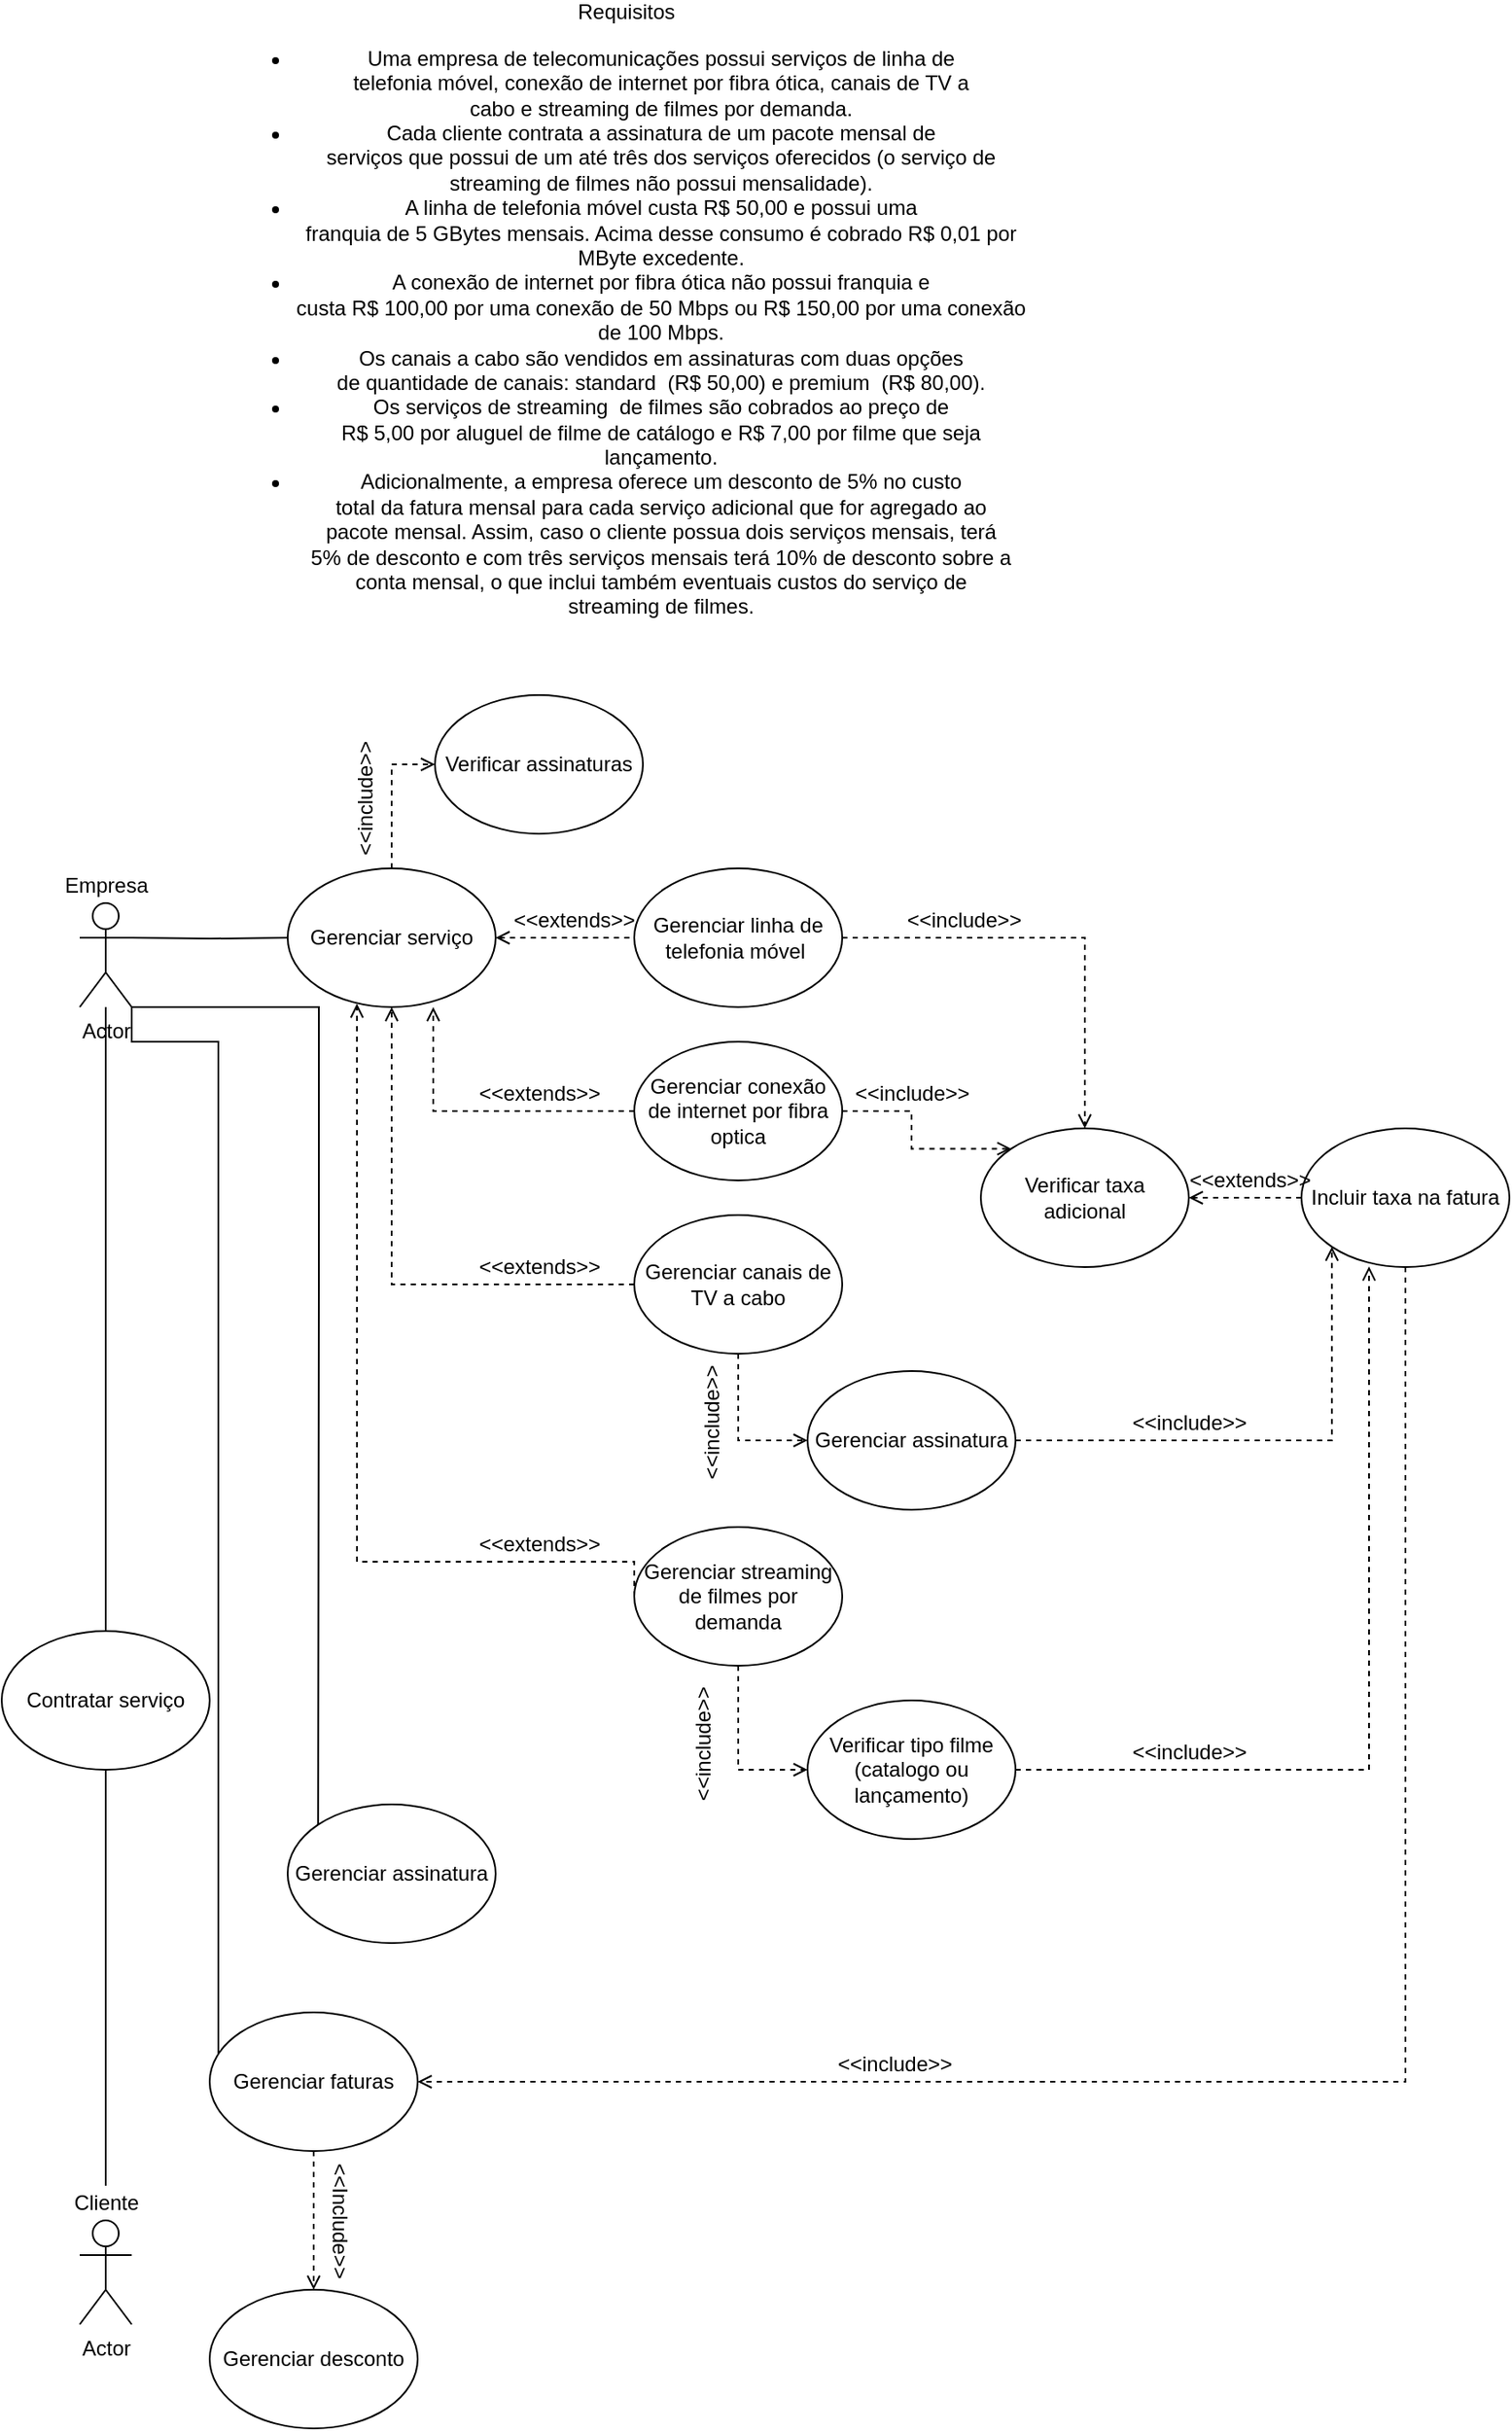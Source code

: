 <mxfile version="19.0.0" type="device"><diagram id="icGPAKix7Rzrt3g0C9Uv" name="Page-1"><mxGraphModel dx="1778" dy="2162" grid="1" gridSize="10" guides="1" tooltips="1" connect="1" arrows="1" fold="1" page="1" pageScale="1" pageWidth="827" pageHeight="1169" math="0" shadow="0"><root><mxCell id="0"/><mxCell id="1" parent="0"/><mxCell id="XDAt7N4t-QjAZPmONp5C-1" value="Requisitos&lt;br&gt;&lt;ul&gt;&lt;li&gt;&lt;span&gt;Uma empresa de telecomunicações possui serviços de linha de &lt;br&gt;telefonia móvel, conexão de internet por fibra ótica, canais de TV a &lt;br&gt;cabo e streaming&amp;nbsp;de filmes por demanda.&lt;/span&gt;&lt;/li&gt;&lt;li&gt;&lt;span&gt;Cada cliente contrata a assinatura de um pacote mensal de &lt;br&gt;serviços que possui de um até três dos serviços oferecidos (o serviço de&lt;br&gt; streaming de filmes não possui mensalidade).&lt;/span&gt;&lt;/li&gt;&lt;li&gt;&lt;span&gt;A linha de telefonia móvel custa R$ 50,00 e possui uma &lt;br&gt;franquia de 5 GBytes mensais. Acima desse consumo é cobrado R$ 0,01 por &lt;br&gt;MByte excedente.&lt;/span&gt;&lt;/li&gt;&lt;li&gt;&lt;span&gt;A conexão de internet por fibra ótica não possui franquia e &lt;br&gt;custa R$ 100,00 por uma conexão de 50 Mbps ou R$ 150,00 por uma conexão &lt;br&gt;de 100 Mbps.&lt;/span&gt;&lt;/li&gt;&lt;li&gt;&lt;span&gt;Os canais a cabo são vendidos em assinaturas com duas opções &lt;br&gt;de quantidade de canais: standard&amp;nbsp; (R$ 50,00) e premium&amp;nbsp; (R$ 80,00).&lt;/span&gt;&lt;/li&gt;&lt;li&gt;&lt;span&gt;Os serviços de streaming&amp;nbsp; de filmes são cobrados ao preço de &lt;br&gt;R$ 5,00 por aluguel de filme de catálogo e R$ 7,00 por filme que seja &lt;br&gt;lançamento.&lt;/span&gt;&lt;/li&gt;&lt;li&gt;&lt;span&gt;Adicionalmente, a empresa oferece um desconto de 5% no custo &lt;br&gt;total da fatura mensal para cada serviço adicional que for agregado ao &lt;br&gt;pacote mensal. Assim, caso o cliente possua dois serviços mensais, terá &lt;br&gt;5% de desconto e com três serviços mensais terá 10% de desconto sobre a &lt;br&gt;conta mensal, o que inclui também eventuais custos do serviço de &lt;br&gt;streaming de filmes.&lt;/span&gt;&lt;/li&gt;&lt;/ul&gt;&lt;br&gt;&lt;p&gt;&amp;nbsp;&lt;/p&gt;" style="text;html=1;align=center;verticalAlign=middle;resizable=0;points=[];autosize=1;strokeColor=none;fillColor=none;" parent="1" vertex="1"><mxGeometry x="190" y="-420" width="490" height="420" as="geometry"/></mxCell><mxCell id="AtStCYZ_CtUDlhGltczI-23" style="edgeStyle=orthogonalEdgeStyle;rounded=0;orthogonalLoop=1;jettySize=auto;html=1;endArrow=none;endFill=0;" edge="1" parent="1" target="AtStCYZ_CtUDlhGltczI-22"><mxGeometry relative="1" as="geometry"><mxPoint x="150" y="120" as="sourcePoint"/></mxGeometry></mxCell><mxCell id="AtStCYZ_CtUDlhGltczI-49" style="edgeStyle=orthogonalEdgeStyle;rounded=0;orthogonalLoop=1;jettySize=auto;html=1;exitX=1;exitY=1;exitDx=0;exitDy=0;exitPerimeter=0;entryX=0;entryY=0;entryDx=0;entryDy=0;startArrow=none;startFill=0;endArrow=none;endFill=0;" edge="1" parent="1" source="AtStCYZ_CtUDlhGltczI-20" target="AtStCYZ_CtUDlhGltczI-48"><mxGeometry relative="1" as="geometry"><Array as="points"><mxPoint x="258" y="160"/><mxPoint x="258" y="320"/></Array></mxGeometry></mxCell><mxCell id="AtStCYZ_CtUDlhGltczI-20" value="Actor" style="shape=umlActor;verticalLabelPosition=bottom;verticalAlign=top;html=1;outlineConnect=0;" vertex="1" parent="1"><mxGeometry x="120" y="100" width="30" height="60" as="geometry"/></mxCell><mxCell id="AtStCYZ_CtUDlhGltczI-21" value="Empresa" style="text;html=1;align=center;verticalAlign=middle;resizable=0;points=[];autosize=1;strokeColor=none;fillColor=none;" vertex="1" parent="1"><mxGeometry x="105" y="80" width="60" height="20" as="geometry"/></mxCell><mxCell id="AtStCYZ_CtUDlhGltczI-25" style="edgeStyle=orthogonalEdgeStyle;rounded=0;orthogonalLoop=1;jettySize=auto;html=1;entryX=0;entryY=0.5;entryDx=0;entryDy=0;endArrow=none;endFill=0;startArrow=open;startFill=0;dashed=1;" edge="1" parent="1" source="AtStCYZ_CtUDlhGltczI-22" target="AtStCYZ_CtUDlhGltczI-24"><mxGeometry relative="1" as="geometry"/></mxCell><mxCell id="AtStCYZ_CtUDlhGltczI-51" style="edgeStyle=orthogonalEdgeStyle;rounded=0;orthogonalLoop=1;jettySize=auto;html=1;entryX=0;entryY=0.5;entryDx=0;entryDy=0;startArrow=none;startFill=0;endArrow=open;endFill=0;dashed=1;" edge="1" parent="1" source="AtStCYZ_CtUDlhGltczI-22" target="AtStCYZ_CtUDlhGltczI-50"><mxGeometry relative="1" as="geometry"/></mxCell><mxCell id="AtStCYZ_CtUDlhGltczI-22" value="Gerenciar serviço" style="ellipse;whiteSpace=wrap;html=1;" vertex="1" parent="1"><mxGeometry x="240" y="80" width="120" height="80" as="geometry"/></mxCell><mxCell id="AtStCYZ_CtUDlhGltczI-54" style="edgeStyle=orthogonalEdgeStyle;rounded=0;orthogonalLoop=1;jettySize=auto;html=1;entryX=0.5;entryY=0;entryDx=0;entryDy=0;dashed=1;startArrow=none;startFill=0;endArrow=open;endFill=0;" edge="1" parent="1" source="AtStCYZ_CtUDlhGltczI-24" target="AtStCYZ_CtUDlhGltczI-53"><mxGeometry relative="1" as="geometry"/></mxCell><mxCell id="AtStCYZ_CtUDlhGltczI-24" value="Gerenciar linha de telefonia móvel&amp;nbsp;" style="ellipse;whiteSpace=wrap;html=1;" vertex="1" parent="1"><mxGeometry x="440" y="80" width="120" height="80" as="geometry"/></mxCell><mxCell id="AtStCYZ_CtUDlhGltczI-32" style="edgeStyle=orthogonalEdgeStyle;rounded=0;orthogonalLoop=1;jettySize=auto;html=1;entryX=0.7;entryY=1;entryDx=0;entryDy=0;dashed=1;endArrow=open;endFill=0;entryPerimeter=0;" edge="1" parent="1" source="AtStCYZ_CtUDlhGltczI-26" target="AtStCYZ_CtUDlhGltczI-22"><mxGeometry relative="1" as="geometry"/></mxCell><mxCell id="AtStCYZ_CtUDlhGltczI-55" style="edgeStyle=orthogonalEdgeStyle;rounded=0;orthogonalLoop=1;jettySize=auto;html=1;entryX=0;entryY=0;entryDx=0;entryDy=0;dashed=1;startArrow=none;startFill=0;endArrow=open;endFill=0;" edge="1" parent="1" source="AtStCYZ_CtUDlhGltczI-26" target="AtStCYZ_CtUDlhGltczI-53"><mxGeometry relative="1" as="geometry"/></mxCell><mxCell id="AtStCYZ_CtUDlhGltczI-26" value="Gerenciar conexão de internet por fibra optica" style="ellipse;whiteSpace=wrap;html=1;" vertex="1" parent="1"><mxGeometry x="440" y="180" width="120" height="80" as="geometry"/></mxCell><mxCell id="AtStCYZ_CtUDlhGltczI-44" style="edgeStyle=orthogonalEdgeStyle;rounded=0;orthogonalLoop=1;jettySize=auto;html=1;entryX=0.5;entryY=1;entryDx=0;entryDy=0;startArrow=none;startFill=0;endArrow=open;endFill=0;dashed=1;" edge="1" parent="1" source="AtStCYZ_CtUDlhGltczI-27" target="AtStCYZ_CtUDlhGltczI-22"><mxGeometry relative="1" as="geometry"/></mxCell><mxCell id="AtStCYZ_CtUDlhGltczI-79" style="edgeStyle=orthogonalEdgeStyle;rounded=0;orthogonalLoop=1;jettySize=auto;html=1;entryX=0;entryY=0.5;entryDx=0;entryDy=0;startArrow=none;startFill=0;endArrow=open;endFill=0;dashed=1;" edge="1" parent="1" source="AtStCYZ_CtUDlhGltczI-27" target="AtStCYZ_CtUDlhGltczI-77"><mxGeometry relative="1" as="geometry"/></mxCell><mxCell id="AtStCYZ_CtUDlhGltczI-27" value="Gerenciar canais de TV a cabo" style="ellipse;whiteSpace=wrap;html=1;" vertex="1" parent="1"><mxGeometry x="440" y="280" width="120" height="80" as="geometry"/></mxCell><mxCell id="AtStCYZ_CtUDlhGltczI-29" style="edgeStyle=orthogonalEdgeStyle;rounded=0;orthogonalLoop=1;jettySize=auto;html=1;entryX=0.333;entryY=0.975;entryDx=0;entryDy=0;endArrow=open;endFill=0;dashed=1;exitX=0;exitY=0.5;exitDx=0;exitDy=0;entryPerimeter=0;" edge="1" parent="1" source="AtStCYZ_CtUDlhGltczI-28" target="AtStCYZ_CtUDlhGltczI-22"><mxGeometry relative="1" as="geometry"><Array as="points"><mxPoint x="440" y="480"/><mxPoint x="280" y="480"/></Array></mxGeometry></mxCell><mxCell id="AtStCYZ_CtUDlhGltczI-82" style="edgeStyle=orthogonalEdgeStyle;rounded=0;orthogonalLoop=1;jettySize=auto;html=1;entryX=0;entryY=0.5;entryDx=0;entryDy=0;dashed=1;startArrow=none;startFill=0;endArrow=open;endFill=0;" edge="1" parent="1" source="AtStCYZ_CtUDlhGltczI-28" target="AtStCYZ_CtUDlhGltczI-81"><mxGeometry relative="1" as="geometry"/></mxCell><mxCell id="AtStCYZ_CtUDlhGltczI-28" value="Gerenciar streaming de filmes por demanda" style="ellipse;whiteSpace=wrap;html=1;" vertex="1" parent="1"><mxGeometry x="440" y="460" width="120" height="80" as="geometry"/></mxCell><mxCell id="AtStCYZ_CtUDlhGltczI-36" value="&amp;lt;&amp;lt;extends&amp;gt;&amp;gt;" style="text;html=1;align=center;verticalAlign=middle;resizable=0;points=[];autosize=1;strokeColor=none;fillColor=none;" vertex="1" parent="1"><mxGeometry x="360" y="100" width="90" height="20" as="geometry"/></mxCell><mxCell id="AtStCYZ_CtUDlhGltczI-37" value="Actor" style="shape=umlActor;verticalLabelPosition=bottom;verticalAlign=top;html=1;outlineConnect=0;" vertex="1" parent="1"><mxGeometry x="120" y="860" width="30" height="60" as="geometry"/></mxCell><mxCell id="AtStCYZ_CtUDlhGltczI-42" style="edgeStyle=orthogonalEdgeStyle;rounded=0;orthogonalLoop=1;jettySize=auto;html=1;entryX=0.5;entryY=1;entryDx=0;entryDy=0;startArrow=none;startFill=0;endArrow=none;endFill=0;" edge="1" parent="1" source="AtStCYZ_CtUDlhGltczI-40" target="AtStCYZ_CtUDlhGltczI-41"><mxGeometry relative="1" as="geometry"/></mxCell><mxCell id="AtStCYZ_CtUDlhGltczI-40" value="Cliente" style="text;html=1;align=center;verticalAlign=middle;resizable=0;points=[];autosize=1;strokeColor=none;fillColor=none;" vertex="1" parent="1"><mxGeometry x="110" y="840" width="50" height="20" as="geometry"/></mxCell><mxCell id="AtStCYZ_CtUDlhGltczI-43" style="edgeStyle=orthogonalEdgeStyle;rounded=0;orthogonalLoop=1;jettySize=auto;html=1;startArrow=none;startFill=0;endArrow=none;endFill=0;" edge="1" parent="1" source="AtStCYZ_CtUDlhGltczI-41" target="AtStCYZ_CtUDlhGltczI-20"><mxGeometry relative="1" as="geometry"/></mxCell><mxCell id="AtStCYZ_CtUDlhGltczI-41" value="Contratar serviço" style="ellipse;whiteSpace=wrap;html=1;" vertex="1" parent="1"><mxGeometry x="75" y="520" width="120" height="80" as="geometry"/></mxCell><mxCell id="AtStCYZ_CtUDlhGltczI-45" value="&amp;lt;&amp;lt;extends&amp;gt;&amp;gt;" style="text;html=1;align=center;verticalAlign=middle;resizable=0;points=[];autosize=1;strokeColor=none;fillColor=none;" vertex="1" parent="1"><mxGeometry x="340" y="460" width="90" height="20" as="geometry"/></mxCell><mxCell id="AtStCYZ_CtUDlhGltczI-46" value="&amp;lt;&amp;lt;extends&amp;gt;&amp;gt;" style="text;html=1;align=center;verticalAlign=middle;resizable=0;points=[];autosize=1;strokeColor=none;fillColor=none;" vertex="1" parent="1"><mxGeometry x="340" y="300" width="90" height="20" as="geometry"/></mxCell><mxCell id="AtStCYZ_CtUDlhGltczI-47" value="&amp;lt;&amp;lt;extends&amp;gt;&amp;gt;" style="text;html=1;align=center;verticalAlign=middle;resizable=0;points=[];autosize=1;strokeColor=none;fillColor=none;" vertex="1" parent="1"><mxGeometry x="340" y="200" width="90" height="20" as="geometry"/></mxCell><mxCell id="AtStCYZ_CtUDlhGltczI-48" value="Gerenciar assinatura" style="ellipse;whiteSpace=wrap;html=1;" vertex="1" parent="1"><mxGeometry x="240" y="620" width="120" height="80" as="geometry"/></mxCell><mxCell id="AtStCYZ_CtUDlhGltczI-50" value="Verificar assinaturas" style="ellipse;whiteSpace=wrap;html=1;" vertex="1" parent="1"><mxGeometry x="325" y="-20" width="120" height="80" as="geometry"/></mxCell><mxCell id="AtStCYZ_CtUDlhGltczI-52" value="&amp;lt;&amp;lt;include&amp;gt;&amp;gt;" style="text;html=1;align=center;verticalAlign=middle;resizable=0;points=[];autosize=1;strokeColor=none;fillColor=none;rotation=-90;" vertex="1" parent="1"><mxGeometry x="245" y="30" width="80" height="20" as="geometry"/></mxCell><mxCell id="AtStCYZ_CtUDlhGltczI-53" value="Verificar taxa adicional" style="ellipse;whiteSpace=wrap;html=1;" vertex="1" parent="1"><mxGeometry x="640" y="230" width="120" height="80" as="geometry"/></mxCell><mxCell id="AtStCYZ_CtUDlhGltczI-58" value="&amp;lt;&amp;lt;include&amp;gt;&amp;gt;" style="text;html=1;align=center;verticalAlign=middle;resizable=0;points=[];autosize=1;strokeColor=none;fillColor=none;" vertex="1" parent="1"><mxGeometry x="590" y="100" width="80" height="20" as="geometry"/></mxCell><mxCell id="AtStCYZ_CtUDlhGltczI-60" value="&amp;lt;&amp;lt;include&amp;gt;&amp;gt;" style="text;html=1;align=center;verticalAlign=middle;resizable=0;points=[];autosize=1;strokeColor=none;fillColor=none;" vertex="1" parent="1"><mxGeometry x="560" y="200" width="80" height="20" as="geometry"/></mxCell><mxCell id="AtStCYZ_CtUDlhGltczI-65" style="edgeStyle=orthogonalEdgeStyle;rounded=0;orthogonalLoop=1;jettySize=auto;html=1;entryX=1;entryY=0.5;entryDx=0;entryDy=0;dashed=1;startArrow=none;startFill=0;endArrow=open;endFill=0;" edge="1" parent="1" source="AtStCYZ_CtUDlhGltczI-63" target="AtStCYZ_CtUDlhGltczI-53"><mxGeometry relative="1" as="geometry"/></mxCell><mxCell id="AtStCYZ_CtUDlhGltczI-69" style="edgeStyle=orthogonalEdgeStyle;rounded=0;orthogonalLoop=1;jettySize=auto;html=1;entryX=1;entryY=0.5;entryDx=0;entryDy=0;dashed=1;startArrow=none;startFill=0;endArrow=open;endFill=0;" edge="1" parent="1" source="AtStCYZ_CtUDlhGltczI-63" target="AtStCYZ_CtUDlhGltczI-67"><mxGeometry relative="1" as="geometry"><Array as="points"><mxPoint x="885" y="780"/></Array></mxGeometry></mxCell><mxCell id="AtStCYZ_CtUDlhGltczI-63" value="Incluir taxa na fatura" style="ellipse;whiteSpace=wrap;html=1;" vertex="1" parent="1"><mxGeometry x="825" y="230" width="120" height="80" as="geometry"/></mxCell><mxCell id="AtStCYZ_CtUDlhGltczI-66" value="&amp;lt;&amp;lt;extends&amp;gt;&amp;gt;" style="text;html=1;align=center;verticalAlign=middle;resizable=0;points=[];autosize=1;strokeColor=none;fillColor=none;" vertex="1" parent="1"><mxGeometry x="750" y="250" width="90" height="20" as="geometry"/></mxCell><mxCell id="AtStCYZ_CtUDlhGltczI-73" style="edgeStyle=orthogonalEdgeStyle;rounded=0;orthogonalLoop=1;jettySize=auto;html=1;entryX=1;entryY=1;entryDx=0;entryDy=0;entryPerimeter=0;startArrow=none;startFill=0;endArrow=none;endFill=0;" edge="1" parent="1" source="AtStCYZ_CtUDlhGltczI-67" target="AtStCYZ_CtUDlhGltczI-20"><mxGeometry relative="1" as="geometry"><Array as="points"><mxPoint x="200" y="640"/><mxPoint x="200" y="180"/><mxPoint x="150" y="180"/></Array></mxGeometry></mxCell><mxCell id="AtStCYZ_CtUDlhGltczI-95" style="edgeStyle=orthogonalEdgeStyle;rounded=0;orthogonalLoop=1;jettySize=auto;html=1;dashed=1;startArrow=none;startFill=0;endArrow=open;endFill=0;" edge="1" parent="1" source="AtStCYZ_CtUDlhGltczI-67" target="AtStCYZ_CtUDlhGltczI-91"><mxGeometry relative="1" as="geometry"/></mxCell><mxCell id="AtStCYZ_CtUDlhGltczI-67" value="Gerenciar faturas" style="ellipse;whiteSpace=wrap;html=1;" vertex="1" parent="1"><mxGeometry x="195" y="740" width="120" height="80" as="geometry"/></mxCell><mxCell id="AtStCYZ_CtUDlhGltczI-71" value="&amp;lt;&amp;lt;include&amp;gt;&amp;gt;" style="text;html=1;align=center;verticalAlign=middle;resizable=0;points=[];autosize=1;strokeColor=none;fillColor=none;" vertex="1" parent="1"><mxGeometry x="550" y="760" width="80" height="20" as="geometry"/></mxCell><mxCell id="AtStCYZ_CtUDlhGltczI-85" style="edgeStyle=orthogonalEdgeStyle;rounded=0;orthogonalLoop=1;jettySize=auto;html=1;entryX=0;entryY=1;entryDx=0;entryDy=0;dashed=1;startArrow=none;startFill=0;endArrow=open;endFill=0;" edge="1" parent="1" source="AtStCYZ_CtUDlhGltczI-77" target="AtStCYZ_CtUDlhGltczI-63"><mxGeometry relative="1" as="geometry"/></mxCell><mxCell id="AtStCYZ_CtUDlhGltczI-77" value="Gerenciar assinatura" style="ellipse;whiteSpace=wrap;html=1;" vertex="1" parent="1"><mxGeometry x="540" y="370" width="120" height="80" as="geometry"/></mxCell><mxCell id="AtStCYZ_CtUDlhGltczI-80" value="&amp;lt;&amp;lt;include&amp;gt;&amp;gt;" style="text;html=1;align=center;verticalAlign=middle;resizable=0;points=[];autosize=1;strokeColor=none;fillColor=none;rotation=-90;" vertex="1" parent="1"><mxGeometry x="445" y="390" width="80" height="20" as="geometry"/></mxCell><mxCell id="AtStCYZ_CtUDlhGltczI-89" style="edgeStyle=orthogonalEdgeStyle;rounded=0;orthogonalLoop=1;jettySize=auto;html=1;entryX=0.325;entryY=0.996;entryDx=0;entryDy=0;entryPerimeter=0;dashed=1;startArrow=none;startFill=0;endArrow=open;endFill=0;" edge="1" parent="1" source="AtStCYZ_CtUDlhGltczI-81" target="AtStCYZ_CtUDlhGltczI-63"><mxGeometry relative="1" as="geometry"/></mxCell><mxCell id="AtStCYZ_CtUDlhGltczI-81" value="Verificar tipo filme (catalogo ou lançamento)" style="ellipse;whiteSpace=wrap;html=1;" vertex="1" parent="1"><mxGeometry x="540" y="560" width="120" height="80" as="geometry"/></mxCell><mxCell id="AtStCYZ_CtUDlhGltczI-83" value="&amp;lt;&amp;lt;include&amp;gt;&amp;gt;" style="text;html=1;strokeColor=none;fillColor=none;align=center;verticalAlign=middle;whiteSpace=wrap;rounded=0;rotation=-90;" vertex="1" parent="1"><mxGeometry x="450" y="570" width="60" height="30" as="geometry"/></mxCell><mxCell id="AtStCYZ_CtUDlhGltczI-86" value="&amp;lt;&amp;lt;include&amp;gt;&amp;gt;" style="text;html=1;align=center;verticalAlign=middle;resizable=0;points=[];autosize=1;strokeColor=none;fillColor=none;" vertex="1" parent="1"><mxGeometry x="720" y="390" width="80" height="20" as="geometry"/></mxCell><mxCell id="AtStCYZ_CtUDlhGltczI-90" value="&amp;lt;&amp;lt;include&amp;gt;&amp;gt;" style="text;html=1;align=center;verticalAlign=middle;resizable=0;points=[];autosize=1;strokeColor=none;fillColor=none;" vertex="1" parent="1"><mxGeometry x="720" y="580" width="80" height="20" as="geometry"/></mxCell><mxCell id="AtStCYZ_CtUDlhGltczI-91" value="Gerenciar desconto" style="ellipse;whiteSpace=wrap;html=1;" vertex="1" parent="1"><mxGeometry x="195" y="900" width="120" height="80" as="geometry"/></mxCell><mxCell id="AtStCYZ_CtUDlhGltczI-96" value="&amp;lt;&amp;lt;Include&amp;gt;&amp;gt;" style="text;html=1;align=center;verticalAlign=middle;resizable=0;points=[];autosize=1;strokeColor=none;fillColor=none;rotation=90;" vertex="1" parent="1"><mxGeometry x="230" y="850" width="80" height="20" as="geometry"/></mxCell></root></mxGraphModel></diagram></mxfile>